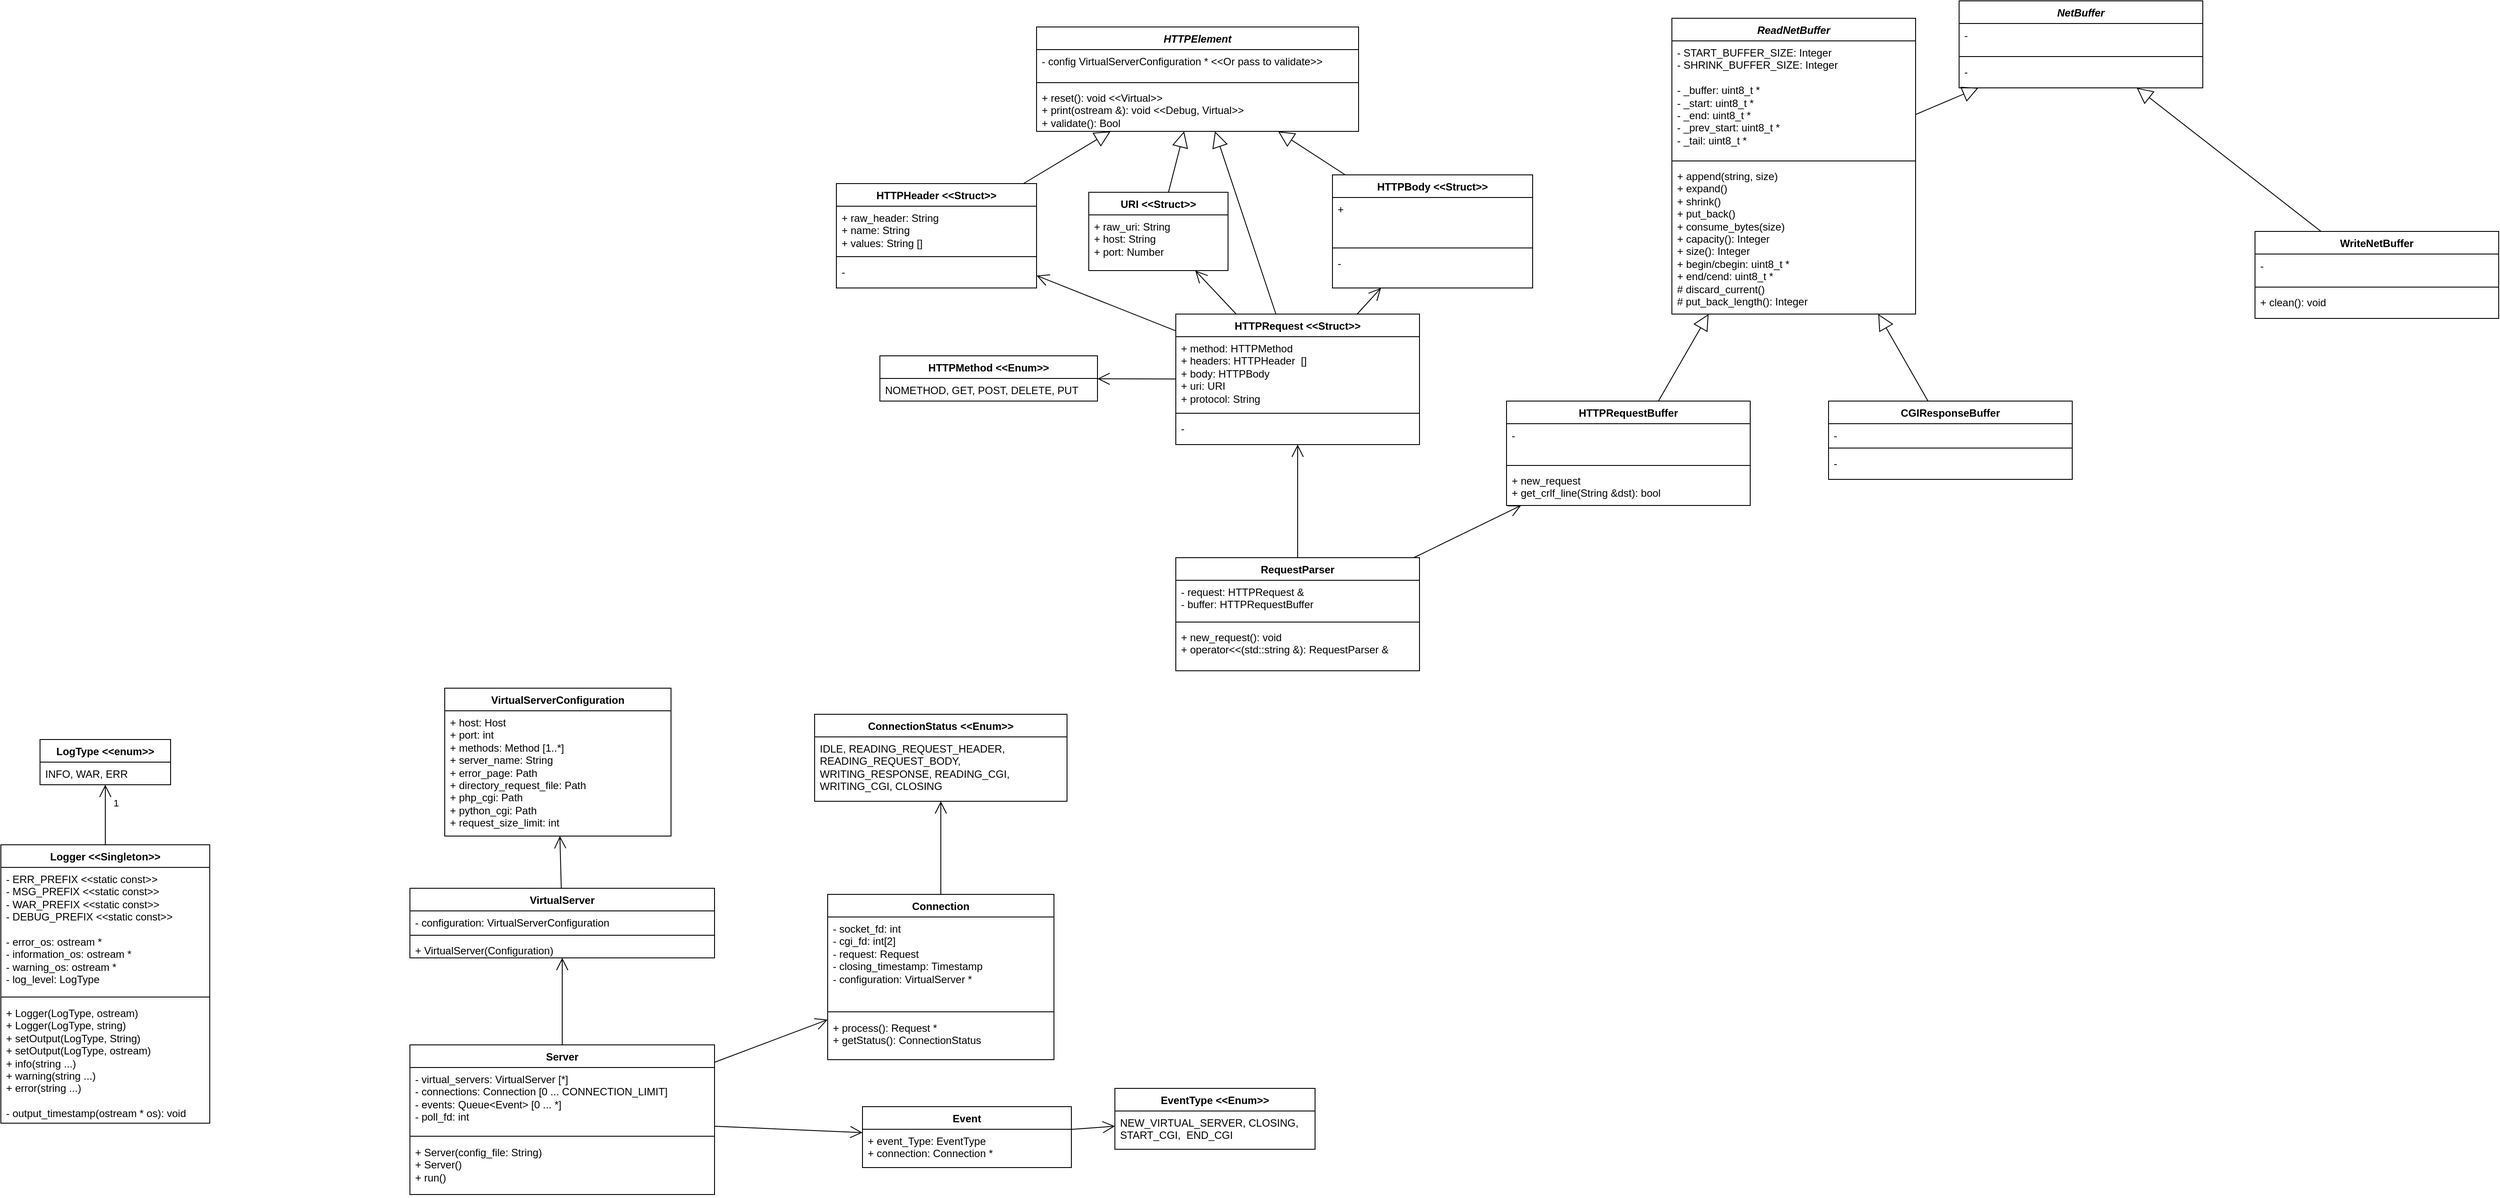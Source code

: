 <mxfile version="27.1.0">
  <diagram name="Página-1" id="tk883FMMthcRZrW7SJB8">
    <mxGraphModel dx="1358" dy="1925" grid="1" gridSize="10" guides="1" tooltips="1" connect="1" arrows="1" fold="1" page="1" pageScale="1" pageWidth="827" pageHeight="1169" math="0" shadow="0">
      <root>
        <mxCell id="0" />
        <mxCell id="1" parent="0" />
        <mxCell id="6wgVJU0eq-c5YWtlfM_m-1" value="Logger &amp;lt;&amp;lt;Singleton&amp;gt;&amp;gt;&lt;div&gt;&amp;nbsp;&lt;/div&gt;" style="swimlane;fontStyle=1;align=center;verticalAlign=top;childLayout=stackLayout;horizontal=1;startSize=26;horizontalStack=0;resizeParent=1;resizeParentMax=0;resizeLast=0;collapsible=1;marginBottom=0;whiteSpace=wrap;html=1;" parent="1" vertex="1">
          <mxGeometry x="190" y="340" width="240" height="320" as="geometry" />
        </mxCell>
        <mxCell id="6wgVJU0eq-c5YWtlfM_m-2" value="&lt;div&gt;- ERR_PREFIX &amp;lt;&amp;lt;static const&amp;gt;&amp;gt;&lt;/div&gt;&lt;div&gt;- MSG_PREFIX &amp;lt;&amp;lt;static const&amp;gt;&amp;gt;&lt;/div&gt;&lt;div&gt;- WAR_PREFIX &amp;lt;&amp;lt;static const&amp;gt;&amp;gt;&lt;/div&gt;&lt;div&gt;- DEBUG_PREFIX &amp;lt;&amp;lt;static const&amp;gt;&amp;gt;&lt;/div&gt;&lt;div&gt;&lt;br&gt;&lt;/div&gt;&lt;div&gt;- error_os: ostream *&lt;/div&gt;&lt;div&gt;- information_os: ostream *&lt;/div&gt;&lt;div&gt;-  warning_os: ostream *&lt;/div&gt;&lt;div&gt;- log_level: LogType&lt;/div&gt;" style="text;strokeColor=none;fillColor=none;align=left;verticalAlign=top;spacingLeft=4;spacingRight=4;overflow=hidden;rotatable=0;points=[[0,0.5],[1,0.5]];portConstraint=eastwest;whiteSpace=wrap;html=1;" parent="6wgVJU0eq-c5YWtlfM_m-1" vertex="1">
          <mxGeometry y="26" width="240" height="144" as="geometry" />
        </mxCell>
        <mxCell id="6wgVJU0eq-c5YWtlfM_m-3" value="" style="line;strokeWidth=1;fillColor=none;align=left;verticalAlign=middle;spacingTop=-1;spacingLeft=3;spacingRight=3;rotatable=0;labelPosition=right;points=[];portConstraint=eastwest;strokeColor=inherit;" parent="6wgVJU0eq-c5YWtlfM_m-1" vertex="1">
          <mxGeometry y="170" width="240" height="10" as="geometry" />
        </mxCell>
        <mxCell id="6wgVJU0eq-c5YWtlfM_m-4" value="&lt;div&gt;&lt;span style=&quot;background-color: transparent; color: light-dark(rgb(0, 0, 0), rgb(255, 255, 255));&quot;&gt;+ Logger(LogType, ostream)&lt;/span&gt;&lt;/div&gt;&lt;div&gt;+ Logger(LogType, string)&lt;/div&gt;&lt;div&gt;+ setOutput(LogType, String)&lt;/div&gt;&lt;div&gt;+ setOutput(LogType, ostream)&lt;/div&gt;&lt;div&gt;+ info(string ...)&lt;/div&gt;&lt;div&gt;&lt;div&gt;+ warning(string ...)&lt;/div&gt;&lt;/div&gt;&lt;div&gt;&lt;div&gt;+ error(string ...)&lt;/div&gt;&lt;/div&gt;&lt;div&gt;&lt;br&gt;&lt;/div&gt;&lt;div&gt;- output_timestamp(ostream * os): void&lt;/div&gt;" style="text;strokeColor=none;fillColor=none;align=left;verticalAlign=top;spacingLeft=4;spacingRight=4;overflow=hidden;rotatable=0;points=[[0,0.5],[1,0.5]];portConstraint=eastwest;whiteSpace=wrap;html=1;" parent="6wgVJU0eq-c5YWtlfM_m-1" vertex="1">
          <mxGeometry y="180" width="240" height="140" as="geometry" />
        </mxCell>
        <mxCell id="6wgVJU0eq-c5YWtlfM_m-7" value="LogType &amp;lt;&amp;lt;enum&amp;gt;&amp;gt;" style="swimlane;fontStyle=1;align=center;verticalAlign=top;childLayout=stackLayout;horizontal=1;startSize=26;horizontalStack=0;resizeParent=1;resizeParentMax=0;resizeLast=0;collapsible=1;marginBottom=0;whiteSpace=wrap;html=1;" parent="1" vertex="1">
          <mxGeometry x="235" y="219" width="150" height="52" as="geometry" />
        </mxCell>
        <mxCell id="6wgVJU0eq-c5YWtlfM_m-8" value="INFO, WAR, ERR" style="text;strokeColor=none;fillColor=none;align=left;verticalAlign=top;spacingLeft=4;spacingRight=4;overflow=hidden;rotatable=0;points=[[0,0.5],[1,0.5]];portConstraint=eastwest;whiteSpace=wrap;html=1;" parent="6wgVJU0eq-c5YWtlfM_m-7" vertex="1">
          <mxGeometry y="26" width="150" height="26" as="geometry" />
        </mxCell>
        <mxCell id="6wgVJU0eq-c5YWtlfM_m-13" value="" style="endArrow=open;endFill=1;endSize=12;html=1;rounded=0;" parent="1" source="6wgVJU0eq-c5YWtlfM_m-1" target="6wgVJU0eq-c5YWtlfM_m-7" edge="1">
          <mxGeometry width="160" relative="1" as="geometry">
            <mxPoint x="243" y="350" as="sourcePoint" />
            <mxPoint x="206" y="262" as="targetPoint" />
          </mxGeometry>
        </mxCell>
        <mxCell id="6wgVJU0eq-c5YWtlfM_m-14" value="1" style="edgeLabel;html=1;align=center;verticalAlign=middle;resizable=0;points=[];" parent="6wgVJU0eq-c5YWtlfM_m-13" vertex="1" connectable="0">
          <mxGeometry x="0.416" y="2" relative="1" as="geometry">
            <mxPoint x="14" y="1" as="offset" />
          </mxGeometry>
        </mxCell>
        <mxCell id="6wgVJU0eq-c5YWtlfM_m-15" value="" style="endArrow=open;endFill=1;endSize=12;html=1;rounded=0;" parent="1" source="6wgVJU0eq-c5YWtlfM_m-17" target="I9XYT82SZLcXuWSCUwmC-47" edge="1">
          <mxGeometry width="160" relative="1" as="geometry">
            <mxPoint x="742" y="480" as="sourcePoint" />
            <mxPoint x="839.571" y="274" as="targetPoint" />
          </mxGeometry>
        </mxCell>
        <mxCell id="6wgVJU0eq-c5YWtlfM_m-17" value="VirtualServer" style="swimlane;fontStyle=1;align=center;verticalAlign=top;childLayout=stackLayout;horizontal=1;startSize=26;horizontalStack=0;resizeParent=1;resizeParentMax=0;resizeLast=0;collapsible=1;marginBottom=0;whiteSpace=wrap;html=1;" parent="1" vertex="1">
          <mxGeometry x="660" y="390" width="350" height="80" as="geometry" />
        </mxCell>
        <mxCell id="6wgVJU0eq-c5YWtlfM_m-18" value="&lt;div&gt;- configuration: VirtualServerConfiguration&lt;/div&gt;&lt;div&gt;&lt;br&gt;&lt;/div&gt;" style="text;strokeColor=none;fillColor=none;align=left;verticalAlign=top;spacingLeft=4;spacingRight=4;overflow=hidden;rotatable=0;points=[[0,0.5],[1,0.5]];portConstraint=eastwest;whiteSpace=wrap;html=1;" parent="6wgVJU0eq-c5YWtlfM_m-17" vertex="1">
          <mxGeometry y="26" width="350" height="24" as="geometry" />
        </mxCell>
        <mxCell id="6wgVJU0eq-c5YWtlfM_m-19" value="" style="line;strokeWidth=1;fillColor=none;align=left;verticalAlign=middle;spacingTop=-1;spacingLeft=3;spacingRight=3;rotatable=0;labelPosition=right;points=[];portConstraint=eastwest;strokeColor=inherit;" parent="6wgVJU0eq-c5YWtlfM_m-17" vertex="1">
          <mxGeometry y="50" width="350" height="8" as="geometry" />
        </mxCell>
        <mxCell id="6wgVJU0eq-c5YWtlfM_m-20" value="+ VirtualServer(Configuration)&lt;div&gt;&lt;br&gt;&lt;/div&gt;" style="text;strokeColor=none;fillColor=none;align=left;verticalAlign=top;spacingLeft=4;spacingRight=4;overflow=hidden;rotatable=0;points=[[0,0.5],[1,0.5]];portConstraint=eastwest;whiteSpace=wrap;html=1;" parent="6wgVJU0eq-c5YWtlfM_m-17" vertex="1">
          <mxGeometry y="58" width="350" height="22" as="geometry" />
        </mxCell>
        <mxCell id="6wgVJU0eq-c5YWtlfM_m-31" value="HTTPHeader &amp;lt;&amp;lt;Struct&amp;gt;&amp;gt;" style="swimlane;fontStyle=1;align=center;verticalAlign=top;childLayout=stackLayout;horizontal=1;startSize=26;horizontalStack=0;resizeParent=1;resizeParentMax=0;resizeLast=0;collapsible=1;marginBottom=0;whiteSpace=wrap;html=1;" parent="1" vertex="1">
          <mxGeometry x="1150" y="-420" width="230" height="120" as="geometry" />
        </mxCell>
        <mxCell id="6wgVJU0eq-c5YWtlfM_m-32" value="&lt;div&gt;+ raw_header: String&lt;/div&gt;&lt;div&gt;+ name: String&lt;/div&gt;&lt;div&gt;+ values: String []&lt;/div&gt;" style="text;strokeColor=none;fillColor=none;align=left;verticalAlign=top;spacingLeft=4;spacingRight=4;overflow=hidden;rotatable=0;points=[[0,0.5],[1,0.5]];portConstraint=eastwest;whiteSpace=wrap;html=1;" parent="6wgVJU0eq-c5YWtlfM_m-31" vertex="1">
          <mxGeometry y="26" width="230" height="54" as="geometry" />
        </mxCell>
        <mxCell id="6wgVJU0eq-c5YWtlfM_m-33" value="" style="line;strokeWidth=1;fillColor=none;align=left;verticalAlign=middle;spacingTop=-1;spacingLeft=3;spacingRight=3;rotatable=0;labelPosition=right;points=[];portConstraint=eastwest;strokeColor=inherit;" parent="6wgVJU0eq-c5YWtlfM_m-31" vertex="1">
          <mxGeometry y="80" width="230" height="8" as="geometry" />
        </mxCell>
        <mxCell id="6wgVJU0eq-c5YWtlfM_m-34" value="-" style="text;strokeColor=none;fillColor=none;align=left;verticalAlign=top;spacingLeft=4;spacingRight=4;overflow=hidden;rotatable=0;points=[[0,0.5],[1,0.5]];portConstraint=eastwest;whiteSpace=wrap;html=1;" parent="6wgVJU0eq-c5YWtlfM_m-31" vertex="1">
          <mxGeometry y="88" width="230" height="32" as="geometry" />
        </mxCell>
        <mxCell id="I9XYT82SZLcXuWSCUwmC-6" value="Connection" style="swimlane;fontStyle=1;align=center;verticalAlign=top;childLayout=stackLayout;horizontal=1;startSize=26;horizontalStack=0;resizeParent=1;resizeParentMax=0;resizeLast=0;collapsible=1;marginBottom=0;whiteSpace=wrap;html=1;" parent="1" vertex="1">
          <mxGeometry x="1140" y="397" width="260" height="190" as="geometry" />
        </mxCell>
        <mxCell id="I9XYT82SZLcXuWSCUwmC-7" value="- socket_fd: int&lt;div&gt;- cgi_fd: int[2]&lt;br&gt;&lt;div&gt;- request: Request&lt;br&gt;&lt;div&gt;&lt;span style=&quot;background-color: transparent; color: light-dark(rgb(0, 0, 0), rgb(255, 255, 255));&quot;&gt;- closing_timestamp: Timestamp&lt;/span&gt;&lt;/div&gt;&lt;/div&gt;&lt;div&gt;- configuration: VirtualServer *&lt;/div&gt;&lt;/div&gt;" style="text;strokeColor=none;fillColor=none;align=left;verticalAlign=top;spacingLeft=4;spacingRight=4;overflow=hidden;rotatable=0;points=[[0,0.5],[1,0.5]];portConstraint=eastwest;whiteSpace=wrap;html=1;" parent="I9XYT82SZLcXuWSCUwmC-6" vertex="1">
          <mxGeometry y="26" width="260" height="104" as="geometry" />
        </mxCell>
        <mxCell id="I9XYT82SZLcXuWSCUwmC-8" value="" style="line;strokeWidth=1;fillColor=none;align=left;verticalAlign=middle;spacingTop=-1;spacingLeft=3;spacingRight=3;rotatable=0;labelPosition=right;points=[];portConstraint=eastwest;strokeColor=inherit;" parent="I9XYT82SZLcXuWSCUwmC-6" vertex="1">
          <mxGeometry y="130" width="260" height="10" as="geometry" />
        </mxCell>
        <mxCell id="I9XYT82SZLcXuWSCUwmC-9" value="+ process(): Request *&lt;div&gt;+ getStatus(): ConnectionStatus&lt;/div&gt;" style="text;strokeColor=none;fillColor=none;align=left;verticalAlign=top;spacingLeft=4;spacingRight=4;overflow=hidden;rotatable=0;points=[[0,0.5],[1,0.5]];portConstraint=eastwest;whiteSpace=wrap;html=1;" parent="I9XYT82SZLcXuWSCUwmC-6" vertex="1">
          <mxGeometry y="140" width="260" height="50" as="geometry" />
        </mxCell>
        <mxCell id="I9XYT82SZLcXuWSCUwmC-10" value="ConnectionStatus &amp;lt;&amp;lt;Enum&amp;gt;&amp;gt;" style="swimlane;fontStyle=1;align=center;verticalAlign=top;childLayout=stackLayout;horizontal=1;startSize=26;horizontalStack=0;resizeParent=1;resizeParentMax=0;resizeLast=0;collapsible=1;marginBottom=0;whiteSpace=wrap;html=1;" parent="1" vertex="1">
          <mxGeometry x="1125" y="190" width="290" height="100" as="geometry" />
        </mxCell>
        <mxCell id="I9XYT82SZLcXuWSCUwmC-11" value="IDLE, READING_REQUEST_HEADER, READING_REQUEST_BODY,&amp;nbsp; WRITING_RESPONSE, READING_CGI, WRITING_CGI, CLOSING" style="text;strokeColor=none;fillColor=none;align=left;verticalAlign=top;spacingLeft=4;spacingRight=4;overflow=hidden;rotatable=0;points=[[0,0.5],[1,0.5]];portConstraint=eastwest;whiteSpace=wrap;html=1;" parent="I9XYT82SZLcXuWSCUwmC-10" vertex="1">
          <mxGeometry y="26" width="290" height="74" as="geometry" />
        </mxCell>
        <mxCell id="I9XYT82SZLcXuWSCUwmC-14" value="" style="endArrow=open;endFill=1;endSize=12;html=1;rounded=0;" parent="1" source="I9XYT82SZLcXuWSCUwmC-6" target="I9XYT82SZLcXuWSCUwmC-10" edge="1">
          <mxGeometry width="160" relative="1" as="geometry">
            <mxPoint x="889" y="382" as="sourcePoint" />
            <mxPoint x="930" y="180" as="targetPoint" />
          </mxGeometry>
        </mxCell>
        <mxCell id="I9XYT82SZLcXuWSCUwmC-15" value="" style="endArrow=open;endFill=1;endSize=12;html=1;rounded=0;" parent="1" source="I9XYT82SZLcXuWSCUwmC-40" target="I9XYT82SZLcXuWSCUwmC-6" edge="1">
          <mxGeometry width="160" relative="1" as="geometry">
            <mxPoint x="870" y="412" as="sourcePoint" />
            <mxPoint x="911" y="210" as="targetPoint" />
          </mxGeometry>
        </mxCell>
        <mxCell id="I9XYT82SZLcXuWSCUwmC-18" value="Event" style="swimlane;fontStyle=1;align=center;verticalAlign=top;childLayout=stackLayout;horizontal=1;startSize=26;horizontalStack=0;resizeParent=1;resizeParentMax=0;resizeLast=0;collapsible=1;marginBottom=0;whiteSpace=wrap;html=1;" parent="1" vertex="1">
          <mxGeometry x="1180" y="641" width="240" height="70" as="geometry" />
        </mxCell>
        <mxCell id="I9XYT82SZLcXuWSCUwmC-19" value="+ event_Type: EventType&lt;div&gt;&lt;span style=&quot;background-color: transparent; color: light-dark(rgb(0, 0, 0), rgb(255, 255, 255));&quot;&gt;+ connection: Connection *&lt;/span&gt;&lt;/div&gt;&lt;div&gt;&lt;br&gt;&lt;/div&gt;" style="text;strokeColor=none;fillColor=none;align=left;verticalAlign=top;spacingLeft=4;spacingRight=4;overflow=hidden;rotatable=0;points=[[0,0.5],[1,0.5]];portConstraint=eastwest;whiteSpace=wrap;html=1;" parent="I9XYT82SZLcXuWSCUwmC-18" vertex="1">
          <mxGeometry y="26" width="240" height="44" as="geometry" />
        </mxCell>
        <mxCell id="I9XYT82SZLcXuWSCUwmC-22" value="EventType &amp;lt;&amp;lt;Enum&amp;gt;&amp;gt;" style="swimlane;fontStyle=1;align=center;verticalAlign=top;childLayout=stackLayout;horizontal=1;startSize=26;horizontalStack=0;resizeParent=1;resizeParentMax=0;resizeLast=0;collapsible=1;marginBottom=0;whiteSpace=wrap;html=1;" parent="1" vertex="1">
          <mxGeometry x="1470" y="620" width="230" height="70" as="geometry" />
        </mxCell>
        <mxCell id="I9XYT82SZLcXuWSCUwmC-23" value="NEW_VIRTUAL_SERVER, CLOSING, START_CGI,&amp;nbsp; END_CGI" style="text;strokeColor=none;fillColor=none;align=left;verticalAlign=top;spacingLeft=4;spacingRight=4;overflow=hidden;rotatable=0;points=[[0,0.5],[1,0.5]];portConstraint=eastwest;whiteSpace=wrap;html=1;" parent="I9XYT82SZLcXuWSCUwmC-22" vertex="1">
          <mxGeometry y="26" width="230" height="44" as="geometry" />
        </mxCell>
        <mxCell id="I9XYT82SZLcXuWSCUwmC-27" value="" style="endArrow=open;endFill=1;endSize=12;html=1;rounded=0;" parent="1" source="I9XYT82SZLcXuWSCUwmC-40" target="I9XYT82SZLcXuWSCUwmC-18" edge="1">
          <mxGeometry width="160" relative="1" as="geometry">
            <mxPoint x="936" y="400" as="sourcePoint" />
            <mxPoint x="1046" y="316" as="targetPoint" />
          </mxGeometry>
        </mxCell>
        <mxCell id="I9XYT82SZLcXuWSCUwmC-28" value="" style="endArrow=open;endFill=1;endSize=12;html=1;rounded=0;" parent="1" source="I9XYT82SZLcXuWSCUwmC-18" target="I9XYT82SZLcXuWSCUwmC-22" edge="1">
          <mxGeometry width="160" relative="1" as="geometry">
            <mxPoint x="1190" y="660" as="sourcePoint" />
            <mxPoint x="1260" y="670" as="targetPoint" />
          </mxGeometry>
        </mxCell>
        <mxCell id="I9XYT82SZLcXuWSCUwmC-40" value="Server" style="swimlane;fontStyle=1;align=center;verticalAlign=top;childLayout=stackLayout;horizontal=1;startSize=26;horizontalStack=0;resizeParent=1;resizeParentMax=0;resizeLast=0;collapsible=1;marginBottom=0;whiteSpace=wrap;html=1;" parent="1" vertex="1">
          <mxGeometry x="660" y="570" width="350" height="172" as="geometry" />
        </mxCell>
        <mxCell id="I9XYT82SZLcXuWSCUwmC-41" value="- virtual_servers: VirtualServer [*]&lt;div&gt;- connections: Connection [0 ... CONNECTION_LIMIT]&lt;/div&gt;&lt;div&gt;&lt;div&gt;&lt;div&gt;&lt;span style=&quot;background-color: transparent; color: light-dark(rgb(0, 0, 0), rgb(255, 255, 255));&quot;&gt;- events: Queue&amp;lt;Event&amp;gt; [0 ... *]&lt;/span&gt;&lt;/div&gt;&lt;/div&gt;&lt;div&gt;&lt;span style=&quot;background-color: transparent; color: light-dark(rgb(0, 0, 0), rgb(255, 255, 255));&quot;&gt;- poll_fd: int&lt;/span&gt;&lt;/div&gt;&lt;/div&gt;" style="text;strokeColor=none;fillColor=none;align=left;verticalAlign=top;spacingLeft=4;spacingRight=4;overflow=hidden;rotatable=0;points=[[0,0.5],[1,0.5]];portConstraint=eastwest;whiteSpace=wrap;html=1;" parent="I9XYT82SZLcXuWSCUwmC-40" vertex="1">
          <mxGeometry y="26" width="350" height="74" as="geometry" />
        </mxCell>
        <mxCell id="I9XYT82SZLcXuWSCUwmC-42" value="" style="line;strokeWidth=1;fillColor=none;align=left;verticalAlign=middle;spacingTop=-1;spacingLeft=3;spacingRight=3;rotatable=0;labelPosition=right;points=[];portConstraint=eastwest;strokeColor=inherit;" parent="I9XYT82SZLcXuWSCUwmC-40" vertex="1">
          <mxGeometry y="100" width="350" height="10" as="geometry" />
        </mxCell>
        <mxCell id="I9XYT82SZLcXuWSCUwmC-43" value="+ Server(config_file: String)&lt;div&gt;&lt;div&gt;+ Server()&lt;/div&gt;&lt;/div&gt;&lt;div&gt;+ run()&lt;/div&gt;" style="text;strokeColor=none;fillColor=none;align=left;verticalAlign=top;spacingLeft=4;spacingRight=4;overflow=hidden;rotatable=0;points=[[0,0.5],[1,0.5]];portConstraint=eastwest;whiteSpace=wrap;html=1;" parent="I9XYT82SZLcXuWSCUwmC-40" vertex="1">
          <mxGeometry y="110" width="350" height="62" as="geometry" />
        </mxCell>
        <mxCell id="I9XYT82SZLcXuWSCUwmC-44" value="" style="endArrow=open;endFill=1;endSize=12;html=1;rounded=0;" parent="1" source="I9XYT82SZLcXuWSCUwmC-40" target="6wgVJU0eq-c5YWtlfM_m-17" edge="1">
          <mxGeometry width="160" relative="1" as="geometry">
            <mxPoint x="942" y="400" as="sourcePoint" />
            <mxPoint x="1053" y="326" as="targetPoint" />
          </mxGeometry>
        </mxCell>
        <mxCell id="I9XYT82SZLcXuWSCUwmC-47" value="VirtualServerConfiguration" style="swimlane;fontStyle=1;align=center;verticalAlign=top;childLayout=stackLayout;horizontal=1;startSize=26;horizontalStack=0;resizeParent=1;resizeParentMax=0;resizeLast=0;collapsible=1;marginBottom=0;whiteSpace=wrap;html=1;" parent="1" vertex="1">
          <mxGeometry x="700" y="160" width="260" height="170" as="geometry" />
        </mxCell>
        <mxCell id="I9XYT82SZLcXuWSCUwmC-48" value="+ host: Host&lt;div&gt;+ port: int&lt;br&gt;&lt;div&gt;+ methods: Method [1..*]&lt;/div&gt;&lt;div&gt;+ server_name: String&lt;/div&gt;&lt;/div&gt;&lt;div&gt;+ error_page: Path&lt;/div&gt;&lt;div&gt;+ directory_request_file: Path&lt;/div&gt;&lt;div&gt;+ php_cgi: Path&lt;/div&gt;&lt;div&gt;+ python_cgi: Path&lt;/div&gt;&lt;div&gt;+ request_size_limit: int&lt;/div&gt;" style="text;strokeColor=none;fillColor=none;align=left;verticalAlign=top;spacingLeft=4;spacingRight=4;overflow=hidden;rotatable=0;points=[[0,0.5],[1,0.5]];portConstraint=eastwest;whiteSpace=wrap;html=1;" parent="I9XYT82SZLcXuWSCUwmC-47" vertex="1">
          <mxGeometry y="26" width="260" height="144" as="geometry" />
        </mxCell>
        <mxCell id="1a8JrGUghkv8qu4YOcdz-1" value="HTTPRequest &amp;lt;&amp;lt;Struct&amp;gt;&amp;gt;" style="swimlane;fontStyle=1;align=center;verticalAlign=top;childLayout=stackLayout;horizontal=1;startSize=26;horizontalStack=0;resizeParent=1;resizeParentMax=0;resizeLast=0;collapsible=1;marginBottom=0;whiteSpace=wrap;html=1;" parent="1" vertex="1">
          <mxGeometry x="1540" y="-270" width="280" height="150" as="geometry" />
        </mxCell>
        <mxCell id="1a8JrGUghkv8qu4YOcdz-2" value="&lt;div&gt;+ method: HTTPMethod&lt;/div&gt;&lt;div&gt;+ headers: HTTPHeader&amp;nbsp; []&lt;/div&gt;&lt;div&gt;+ body: HTTPBody&lt;/div&gt;&lt;div&gt;+ uri: URI&lt;/div&gt;&lt;div&gt;+ protocol: String&lt;/div&gt;" style="text;strokeColor=none;fillColor=none;align=left;verticalAlign=top;spacingLeft=4;spacingRight=4;overflow=hidden;rotatable=0;points=[[0,0.5],[1,0.5]];portConstraint=eastwest;whiteSpace=wrap;html=1;" parent="1a8JrGUghkv8qu4YOcdz-1" vertex="1">
          <mxGeometry y="26" width="280" height="84" as="geometry" />
        </mxCell>
        <mxCell id="1a8JrGUghkv8qu4YOcdz-3" value="" style="line;strokeWidth=1;fillColor=none;align=left;verticalAlign=middle;spacingTop=-1;spacingLeft=3;spacingRight=3;rotatable=0;labelPosition=right;points=[];portConstraint=eastwest;strokeColor=inherit;" parent="1a8JrGUghkv8qu4YOcdz-1" vertex="1">
          <mxGeometry y="110" width="280" height="8" as="geometry" />
        </mxCell>
        <mxCell id="1a8JrGUghkv8qu4YOcdz-4" value="-" style="text;strokeColor=none;fillColor=none;align=left;verticalAlign=top;spacingLeft=4;spacingRight=4;overflow=hidden;rotatable=0;points=[[0,0.5],[1,0.5]];portConstraint=eastwest;whiteSpace=wrap;html=1;" parent="1a8JrGUghkv8qu4YOcdz-1" vertex="1">
          <mxGeometry y="118" width="280" height="32" as="geometry" />
        </mxCell>
        <mxCell id="1a8JrGUghkv8qu4YOcdz-9" value="" style="endArrow=open;endFill=1;endSize=12;html=1;rounded=0;" parent="1" source="1a8JrGUghkv8qu4YOcdz-1" target="6wgVJU0eq-c5YWtlfM_m-31" edge="1">
          <mxGeometry width="160" relative="1" as="geometry">
            <mxPoint x="1440" y="-127" as="sourcePoint" />
            <mxPoint x="1440" y="-234" as="targetPoint" />
          </mxGeometry>
        </mxCell>
        <mxCell id="1a8JrGUghkv8qu4YOcdz-15" value="HTTPMethod &amp;lt;&amp;lt;Enum&amp;gt;&amp;gt;" style="swimlane;fontStyle=1;align=center;verticalAlign=top;childLayout=stackLayout;horizontal=1;startSize=26;horizontalStack=0;resizeParent=1;resizeParentMax=0;resizeLast=0;collapsible=1;marginBottom=0;whiteSpace=wrap;html=1;" parent="1" vertex="1">
          <mxGeometry x="1200" y="-222" width="250" height="52" as="geometry" />
        </mxCell>
        <mxCell id="1a8JrGUghkv8qu4YOcdz-16" value="NOMETHOD, GET, POST, DELETE, PUT" style="text;strokeColor=none;fillColor=none;align=left;verticalAlign=top;spacingLeft=4;spacingRight=4;overflow=hidden;rotatable=0;points=[[0,0.5],[1,0.5]];portConstraint=eastwest;whiteSpace=wrap;html=1;" parent="1a8JrGUghkv8qu4YOcdz-15" vertex="1">
          <mxGeometry y="26" width="250" height="26" as="geometry" />
        </mxCell>
        <mxCell id="1a8JrGUghkv8qu4YOcdz-19" value="" style="endArrow=open;endFill=1;endSize=12;html=1;rounded=0;" parent="1" source="1a8JrGUghkv8qu4YOcdz-1" target="1a8JrGUghkv8qu4YOcdz-15" edge="1">
          <mxGeometry width="160" relative="1" as="geometry">
            <mxPoint x="1890" y="-394" as="sourcePoint" />
            <mxPoint x="1890" y="-444" as="targetPoint" />
          </mxGeometry>
        </mxCell>
        <mxCell id="1a8JrGUghkv8qu4YOcdz-20" value="URI &amp;lt;&amp;lt;Struct&amp;gt;&amp;gt;" style="swimlane;fontStyle=1;align=center;verticalAlign=top;childLayout=stackLayout;horizontal=1;startSize=26;horizontalStack=0;resizeParent=1;resizeParentMax=0;resizeLast=0;collapsible=1;marginBottom=0;whiteSpace=wrap;html=1;" parent="1" vertex="1">
          <mxGeometry x="1440" y="-410" width="160" height="90" as="geometry" />
        </mxCell>
        <mxCell id="1a8JrGUghkv8qu4YOcdz-21" value="&lt;div&gt;+ raw_uri: String&lt;/div&gt;&lt;div&gt;+ host: String&lt;/div&gt;&lt;div&gt;+ port: Number&lt;/div&gt;" style="text;strokeColor=none;fillColor=none;align=left;verticalAlign=top;spacingLeft=4;spacingRight=4;overflow=hidden;rotatable=0;points=[[0,0.5],[1,0.5]];portConstraint=eastwest;whiteSpace=wrap;html=1;" parent="1a8JrGUghkv8qu4YOcdz-20" vertex="1">
          <mxGeometry y="26" width="160" height="64" as="geometry" />
        </mxCell>
        <mxCell id="1a8JrGUghkv8qu4YOcdz-24" value="" style="endArrow=open;endFill=1;endSize=12;html=1;rounded=0;" parent="1" source="1a8JrGUghkv8qu4YOcdz-1" target="1a8JrGUghkv8qu4YOcdz-20" edge="1">
          <mxGeometry width="160" relative="1" as="geometry">
            <mxPoint x="1553" y="-206" as="sourcePoint" />
            <mxPoint x="1400" y="-344" as="targetPoint" />
          </mxGeometry>
        </mxCell>
        <mxCell id="1a8JrGUghkv8qu4YOcdz-25" value="RequestParser" style="swimlane;fontStyle=1;align=center;verticalAlign=top;childLayout=stackLayout;horizontal=1;startSize=26;horizontalStack=0;resizeParent=1;resizeParentMax=0;resizeLast=0;collapsible=1;marginBottom=0;whiteSpace=wrap;html=1;" parent="1" vertex="1">
          <mxGeometry x="1540" y="10" width="280" height="130" as="geometry" />
        </mxCell>
        <mxCell id="1a8JrGUghkv8qu4YOcdz-26" value="&lt;div&gt;- request: HTTPRequest &amp;amp;&lt;/div&gt;&lt;div&gt;- buffer: HTTPRequestBuffer&lt;/div&gt;&lt;div&gt;&lt;br&gt;&lt;/div&gt;" style="text;strokeColor=none;fillColor=none;align=left;verticalAlign=top;spacingLeft=4;spacingRight=4;overflow=hidden;rotatable=0;points=[[0,0.5],[1,0.5]];portConstraint=eastwest;whiteSpace=wrap;html=1;" parent="1a8JrGUghkv8qu4YOcdz-25" vertex="1">
          <mxGeometry y="26" width="280" height="44" as="geometry" />
        </mxCell>
        <mxCell id="1a8JrGUghkv8qu4YOcdz-27" value="" style="line;strokeWidth=1;fillColor=none;align=left;verticalAlign=middle;spacingTop=-1;spacingLeft=3;spacingRight=3;rotatable=0;labelPosition=right;points=[];portConstraint=eastwest;strokeColor=inherit;" parent="1a8JrGUghkv8qu4YOcdz-25" vertex="1">
          <mxGeometry y="70" width="280" height="8" as="geometry" />
        </mxCell>
        <mxCell id="1a8JrGUghkv8qu4YOcdz-28" value="&lt;div&gt;+ new_request(): void &lt;br&gt;&lt;/div&gt;&lt;div&gt;+ operator&amp;lt;&amp;lt;(std::string &amp;amp;): RequestParser &amp;amp;&lt;/div&gt;&lt;div&gt;&lt;br&gt;&lt;/div&gt;" style="text;strokeColor=none;fillColor=none;align=left;verticalAlign=top;spacingLeft=4;spacingRight=4;overflow=hidden;rotatable=0;points=[[0,0.5],[1,0.5]];portConstraint=eastwest;whiteSpace=wrap;html=1;" parent="1a8JrGUghkv8qu4YOcdz-25" vertex="1">
          <mxGeometry y="78" width="280" height="52" as="geometry" />
        </mxCell>
        <mxCell id="1a8JrGUghkv8qu4YOcdz-29" value="" style="endArrow=open;endFill=1;endSize=12;html=1;rounded=0;" parent="1" source="1a8JrGUghkv8qu4YOcdz-25" target="1a8JrGUghkv8qu4YOcdz-1" edge="1">
          <mxGeometry width="160" relative="1" as="geometry">
            <mxPoint x="1869.996" y="-40" as="sourcePoint" />
            <mxPoint x="1957.7" y="-200" as="targetPoint" />
          </mxGeometry>
        </mxCell>
        <mxCell id="1a8JrGUghkv8qu4YOcdz-32" value="&lt;i&gt;ReadNetBuffer&lt;/i&gt;&lt;div&gt;&lt;br&gt;&lt;/div&gt;" style="swimlane;fontStyle=1;align=center;verticalAlign=top;childLayout=stackLayout;horizontal=1;startSize=26;horizontalStack=0;resizeParent=1;resizeParentMax=0;resizeLast=0;collapsible=1;marginBottom=0;whiteSpace=wrap;html=1;" parent="1" vertex="1">
          <mxGeometry x="2110" y="-610" width="280" height="340" as="geometry" />
        </mxCell>
        <mxCell id="1a8JrGUghkv8qu4YOcdz-33" value="&lt;div&gt;- START_BUFFER_SIZE: Integer&lt;/div&gt;&lt;div&gt;- SHRINK_BUFFER_SIZE: Integer&lt;/div&gt;&lt;div&gt;&lt;span style=&quot;background-color: transparent; color: light-dark(rgb(0, 0, 0), rgb(255, 255, 255));&quot;&gt;&lt;br&gt;&lt;/span&gt;&lt;/div&gt;&lt;div&gt;&lt;span style=&quot;background-color: transparent; color: light-dark(rgb(0, 0, 0), rgb(255, 255, 255));&quot;&gt;- _buffer: uint8_t *&lt;/span&gt;&lt;/div&gt;&lt;div&gt;&lt;span style=&quot;background-color: transparent; color: light-dark(rgb(0, 0, 0), rgb(255, 255, 255));&quot;&gt;- _start: uint8_t *&lt;/span&gt;&lt;/div&gt;&lt;div&gt;&lt;span style=&quot;background-color: transparent; color: light-dark(rgb(0, 0, 0), rgb(255, 255, 255));&quot;&gt;- _end: uint8_t *&lt;/span&gt;&lt;/div&gt;&lt;div&gt;&lt;span style=&quot;background-color: transparent; color: light-dark(rgb(0, 0, 0), rgb(255, 255, 255));&quot;&gt;- _prev_start: uint8_t *&lt;/span&gt;&lt;/div&gt;&lt;div&gt;&lt;span style=&quot;background-color: transparent; color: light-dark(rgb(0, 0, 0), rgb(255, 255, 255));&quot;&gt;- _tail: uint8_t *&lt;/span&gt;&lt;/div&gt;" style="text;strokeColor=none;fillColor=none;align=left;verticalAlign=top;spacingLeft=4;spacingRight=4;overflow=hidden;rotatable=0;points=[[0,0.5],[1,0.5]];portConstraint=eastwest;whiteSpace=wrap;html=1;" parent="1a8JrGUghkv8qu4YOcdz-32" vertex="1">
          <mxGeometry y="26" width="280" height="134" as="geometry" />
        </mxCell>
        <mxCell id="1a8JrGUghkv8qu4YOcdz-34" value="" style="line;strokeWidth=1;fillColor=none;align=left;verticalAlign=middle;spacingTop=-1;spacingLeft=3;spacingRight=3;rotatable=0;labelPosition=right;points=[];portConstraint=eastwest;strokeColor=inherit;" parent="1a8JrGUghkv8qu4YOcdz-32" vertex="1">
          <mxGeometry y="160" width="280" height="8" as="geometry" />
        </mxCell>
        <mxCell id="1a8JrGUghkv8qu4YOcdz-35" value="&lt;div&gt;+ append(string, size)&lt;/div&gt;&lt;div&gt;+ expand()&lt;/div&gt;&lt;div&gt;+ shrink()&lt;/div&gt;&lt;div&gt;+ put_back()&lt;/div&gt;&lt;div&gt;+ consume_bytes(size)&lt;/div&gt;&lt;div&gt;+ capacity(): Integer&lt;/div&gt;&lt;div&gt;+ size(): Integer&lt;/div&gt;&lt;div&gt;+ begin/cbegin: uint8_t *&lt;/div&gt;&lt;div&gt;+ end/cend: uint8_t *&lt;/div&gt;&lt;div&gt;# discard_current()&lt;/div&gt;&lt;div&gt;# put_back_length(): Integer&lt;/div&gt;&lt;div&gt;&lt;br&gt;&lt;/div&gt;" style="text;strokeColor=none;fillColor=none;align=left;verticalAlign=top;spacingLeft=4;spacingRight=4;overflow=hidden;rotatable=0;points=[[0,0.5],[1,0.5]];portConstraint=eastwest;whiteSpace=wrap;html=1;" parent="1a8JrGUghkv8qu4YOcdz-32" vertex="1">
          <mxGeometry y="168" width="280" height="172" as="geometry" />
        </mxCell>
        <mxCell id="1a8JrGUghkv8qu4YOcdz-36" value="" style="endArrow=open;endFill=1;endSize=12;html=1;rounded=0;" parent="1" source="1a8JrGUghkv8qu4YOcdz-25" target="MRHkmh8299stdfIDuQO7-5" edge="1">
          <mxGeometry width="160" relative="1" as="geometry">
            <mxPoint x="2106" y="84" as="sourcePoint" />
            <mxPoint x="1970" y="-110" as="targetPoint" />
          </mxGeometry>
        </mxCell>
        <mxCell id="1a8JrGUghkv8qu4YOcdz-37" value="&lt;div&gt;&lt;i&gt;NetBuffer&lt;/i&gt;&lt;/div&gt;" style="swimlane;fontStyle=1;align=center;verticalAlign=top;childLayout=stackLayout;horizontal=1;startSize=26;horizontalStack=0;resizeParent=1;resizeParentMax=0;resizeLast=0;collapsible=1;marginBottom=0;whiteSpace=wrap;html=1;" parent="1" vertex="1">
          <mxGeometry x="2440" y="-630" width="280" height="100" as="geometry">
            <mxRectangle x="2440" y="-630" width="90" height="30" as="alternateBounds" />
          </mxGeometry>
        </mxCell>
        <mxCell id="1a8JrGUghkv8qu4YOcdz-38" value="-" style="text;strokeColor=none;fillColor=none;align=left;verticalAlign=top;spacingLeft=4;spacingRight=4;overflow=hidden;rotatable=0;points=[[0,0.5],[1,0.5]];portConstraint=eastwest;whiteSpace=wrap;html=1;" parent="1a8JrGUghkv8qu4YOcdz-37" vertex="1">
          <mxGeometry y="26" width="280" height="34" as="geometry" />
        </mxCell>
        <mxCell id="1a8JrGUghkv8qu4YOcdz-39" value="" style="line;strokeWidth=1;fillColor=none;align=left;verticalAlign=middle;spacingTop=-1;spacingLeft=3;spacingRight=3;rotatable=0;labelPosition=right;points=[];portConstraint=eastwest;strokeColor=inherit;" parent="1a8JrGUghkv8qu4YOcdz-37" vertex="1">
          <mxGeometry y="60" width="280" height="8" as="geometry" />
        </mxCell>
        <mxCell id="1a8JrGUghkv8qu4YOcdz-40" value="-" style="text;strokeColor=none;fillColor=none;align=left;verticalAlign=top;spacingLeft=4;spacingRight=4;overflow=hidden;rotatable=0;points=[[0,0.5],[1,0.5]];portConstraint=eastwest;whiteSpace=wrap;html=1;" parent="1a8JrGUghkv8qu4YOcdz-37" vertex="1">
          <mxGeometry y="68" width="280" height="32" as="geometry" />
        </mxCell>
        <mxCell id="1a8JrGUghkv8qu4YOcdz-41" value="" style="endArrow=block;endSize=16;endFill=0;html=1;rounded=0;" parent="1" source="1a8JrGUghkv8qu4YOcdz-32" target="1a8JrGUghkv8qu4YOcdz-37" edge="1">
          <mxGeometry width="160" relative="1" as="geometry">
            <mxPoint x="2190" y="-40" as="sourcePoint" />
            <mxPoint x="2350" y="-40" as="targetPoint" />
          </mxGeometry>
        </mxCell>
        <mxCell id="1a8JrGUghkv8qu4YOcdz-42" value="WriteNetBuffer" style="swimlane;fontStyle=1;align=center;verticalAlign=top;childLayout=stackLayout;horizontal=1;startSize=26;horizontalStack=0;resizeParent=1;resizeParentMax=0;resizeLast=0;collapsible=1;marginBottom=0;whiteSpace=wrap;html=1;" parent="1" vertex="1">
          <mxGeometry x="2780" y="-365" width="280" height="100" as="geometry" />
        </mxCell>
        <mxCell id="1a8JrGUghkv8qu4YOcdz-43" value="&lt;div&gt;-&lt;/div&gt;" style="text;strokeColor=none;fillColor=none;align=left;verticalAlign=top;spacingLeft=4;spacingRight=4;overflow=hidden;rotatable=0;points=[[0,0.5],[1,0.5]];portConstraint=eastwest;whiteSpace=wrap;html=1;" parent="1a8JrGUghkv8qu4YOcdz-42" vertex="1">
          <mxGeometry y="26" width="280" height="34" as="geometry" />
        </mxCell>
        <mxCell id="1a8JrGUghkv8qu4YOcdz-44" value="" style="line;strokeWidth=1;fillColor=none;align=left;verticalAlign=middle;spacingTop=-1;spacingLeft=3;spacingRight=3;rotatable=0;labelPosition=right;points=[];portConstraint=eastwest;strokeColor=inherit;" parent="1a8JrGUghkv8qu4YOcdz-42" vertex="1">
          <mxGeometry y="60" width="280" height="8" as="geometry" />
        </mxCell>
        <mxCell id="1a8JrGUghkv8qu4YOcdz-45" value="+ clean(): void" style="text;strokeColor=none;fillColor=none;align=left;verticalAlign=top;spacingLeft=4;spacingRight=4;overflow=hidden;rotatable=0;points=[[0,0.5],[1,0.5]];portConstraint=eastwest;whiteSpace=wrap;html=1;" parent="1a8JrGUghkv8qu4YOcdz-42" vertex="1">
          <mxGeometry y="68" width="280" height="32" as="geometry" />
        </mxCell>
        <mxCell id="1a8JrGUghkv8qu4YOcdz-47" value="" style="endArrow=block;endSize=16;endFill=0;html=1;rounded=0;" parent="1" source="1a8JrGUghkv8qu4YOcdz-42" target="1a8JrGUghkv8qu4YOcdz-37" edge="1">
          <mxGeometry width="160" relative="1" as="geometry">
            <mxPoint x="2410" y="-118" as="sourcePoint" />
            <mxPoint x="2490" y="-160" as="targetPoint" />
          </mxGeometry>
        </mxCell>
        <mxCell id="MRHkmh8299stdfIDuQO7-1" value="CGIResponseBuffer" style="swimlane;fontStyle=1;align=center;verticalAlign=top;childLayout=stackLayout;horizontal=1;startSize=26;horizontalStack=0;resizeParent=1;resizeParentMax=0;resizeLast=0;collapsible=1;marginBottom=0;whiteSpace=wrap;html=1;" parent="1" vertex="1">
          <mxGeometry x="2290" y="-170" width="280" height="90" as="geometry" />
        </mxCell>
        <mxCell id="MRHkmh8299stdfIDuQO7-2" value="&lt;div&gt;-&lt;/div&gt;" style="text;strokeColor=none;fillColor=none;align=left;verticalAlign=top;spacingLeft=4;spacingRight=4;overflow=hidden;rotatable=0;points=[[0,0.5],[1,0.5]];portConstraint=eastwest;whiteSpace=wrap;html=1;" parent="MRHkmh8299stdfIDuQO7-1" vertex="1">
          <mxGeometry y="26" width="280" height="24" as="geometry" />
        </mxCell>
        <mxCell id="MRHkmh8299stdfIDuQO7-3" value="" style="line;strokeWidth=1;fillColor=none;align=left;verticalAlign=middle;spacingTop=-1;spacingLeft=3;spacingRight=3;rotatable=0;labelPosition=right;points=[];portConstraint=eastwest;strokeColor=inherit;" parent="MRHkmh8299stdfIDuQO7-1" vertex="1">
          <mxGeometry y="50" width="280" height="8" as="geometry" />
        </mxCell>
        <mxCell id="MRHkmh8299stdfIDuQO7-4" value="-" style="text;strokeColor=none;fillColor=none;align=left;verticalAlign=top;spacingLeft=4;spacingRight=4;overflow=hidden;rotatable=0;points=[[0,0.5],[1,0.5]];portConstraint=eastwest;whiteSpace=wrap;html=1;" parent="MRHkmh8299stdfIDuQO7-1" vertex="1">
          <mxGeometry y="58" width="280" height="32" as="geometry" />
        </mxCell>
        <mxCell id="MRHkmh8299stdfIDuQO7-5" value="&lt;div&gt;HTTPRequestBuffer&lt;/div&gt;&lt;div&gt;&lt;br&gt;&lt;/div&gt;" style="swimlane;fontStyle=1;align=center;verticalAlign=top;childLayout=stackLayout;horizontal=1;startSize=26;horizontalStack=0;resizeParent=1;resizeParentMax=0;resizeLast=0;collapsible=1;marginBottom=0;whiteSpace=wrap;html=1;" parent="1" vertex="1">
          <mxGeometry x="1920" y="-170" width="280" height="120" as="geometry" />
        </mxCell>
        <mxCell id="MRHkmh8299stdfIDuQO7-6" value="-&lt;div&gt;&lt;br&gt;&lt;/div&gt;" style="text;strokeColor=none;fillColor=none;align=left;verticalAlign=top;spacingLeft=4;spacingRight=4;overflow=hidden;rotatable=0;points=[[0,0.5],[1,0.5]];portConstraint=eastwest;whiteSpace=wrap;html=1;" parent="MRHkmh8299stdfIDuQO7-5" vertex="1">
          <mxGeometry y="26" width="280" height="44" as="geometry" />
        </mxCell>
        <mxCell id="MRHkmh8299stdfIDuQO7-7" value="" style="line;strokeWidth=1;fillColor=none;align=left;verticalAlign=middle;spacingTop=-1;spacingLeft=3;spacingRight=3;rotatable=0;labelPosition=right;points=[];portConstraint=eastwest;strokeColor=inherit;" parent="MRHkmh8299stdfIDuQO7-5" vertex="1">
          <mxGeometry y="70" width="280" height="8" as="geometry" />
        </mxCell>
        <mxCell id="MRHkmh8299stdfIDuQO7-8" value="&lt;div&gt;+ new_request&lt;/div&gt;&lt;div&gt;+ get_crlf_line(String &amp;amp;dst): bool&lt;/div&gt;" style="text;strokeColor=none;fillColor=none;align=left;verticalAlign=top;spacingLeft=4;spacingRight=4;overflow=hidden;rotatable=0;points=[[0,0.5],[1,0.5]];portConstraint=eastwest;whiteSpace=wrap;html=1;" parent="MRHkmh8299stdfIDuQO7-5" vertex="1">
          <mxGeometry y="78" width="280" height="42" as="geometry" />
        </mxCell>
        <mxCell id="MRHkmh8299stdfIDuQO7-10" value="" style="endArrow=block;endSize=16;endFill=0;html=1;rounded=0;" parent="1" source="MRHkmh8299stdfIDuQO7-5" target="1a8JrGUghkv8qu4YOcdz-32" edge="1">
          <mxGeometry width="160" relative="1" as="geometry">
            <mxPoint x="2230" y="-60" as="sourcePoint" />
            <mxPoint x="2478" y="-250" as="targetPoint" />
          </mxGeometry>
        </mxCell>
        <mxCell id="MRHkmh8299stdfIDuQO7-11" value="" style="endArrow=block;endSize=16;endFill=0;html=1;rounded=0;" parent="1" source="MRHkmh8299stdfIDuQO7-1" target="1a8JrGUghkv8qu4YOcdz-32" edge="1">
          <mxGeometry width="160" relative="1" as="geometry">
            <mxPoint x="2270" y="-50" as="sourcePoint" />
            <mxPoint x="2278" y="-80" as="targetPoint" />
          </mxGeometry>
        </mxCell>
        <mxCell id="FcTIGHXHcNx-jRWacmQ_-1" value="&lt;i&gt;HTTPElement&lt;/i&gt; " style="swimlane;fontStyle=1;align=center;verticalAlign=top;childLayout=stackLayout;horizontal=1;startSize=26;horizontalStack=0;resizeParent=1;resizeParentMax=0;resizeLast=0;collapsible=1;marginBottom=0;whiteSpace=wrap;html=1;" vertex="1" parent="1">
          <mxGeometry x="1380" y="-600" width="370" height="120" as="geometry" />
        </mxCell>
        <mxCell id="FcTIGHXHcNx-jRWacmQ_-2" value="- config VirtualServerConfiguration * &amp;lt;&amp;lt;Or pass to validate&amp;gt;&amp;gt;" style="text;strokeColor=none;fillColor=none;align=left;verticalAlign=top;spacingLeft=4;spacingRight=4;overflow=hidden;rotatable=0;points=[[0,0.5],[1,0.5]];portConstraint=eastwest;whiteSpace=wrap;html=1;" vertex="1" parent="FcTIGHXHcNx-jRWacmQ_-1">
          <mxGeometry y="26" width="370" height="34" as="geometry" />
        </mxCell>
        <mxCell id="FcTIGHXHcNx-jRWacmQ_-3" value="" style="line;strokeWidth=1;fillColor=none;align=left;verticalAlign=middle;spacingTop=-1;spacingLeft=3;spacingRight=3;rotatable=0;labelPosition=right;points=[];portConstraint=eastwest;strokeColor=inherit;" vertex="1" parent="FcTIGHXHcNx-jRWacmQ_-1">
          <mxGeometry y="60" width="370" height="8" as="geometry" />
        </mxCell>
        <mxCell id="FcTIGHXHcNx-jRWacmQ_-4" value="&lt;div&gt;+ reset(): void &amp;lt;&amp;lt;Virtual&amp;gt;&amp;gt;&lt;div&gt;+ print(ostream &amp;amp;): void &amp;lt;&amp;lt;Debug, Virtual&amp;gt;&amp;gt;&lt;/div&gt;&lt;/div&gt;&lt;div&gt;+ validate(): Bool&lt;/div&gt;" style="text;strokeColor=none;fillColor=none;align=left;verticalAlign=top;spacingLeft=4;spacingRight=4;overflow=hidden;rotatable=0;points=[[0,0.5],[1,0.5]];portConstraint=eastwest;whiteSpace=wrap;html=1;" vertex="1" parent="FcTIGHXHcNx-jRWacmQ_-1">
          <mxGeometry y="68" width="370" height="52" as="geometry" />
        </mxCell>
        <mxCell id="FcTIGHXHcNx-jRWacmQ_-5" value="" style="endArrow=block;endSize=16;endFill=0;html=1;rounded=0;" edge="1" parent="1" source="6wgVJU0eq-c5YWtlfM_m-31" target="FcTIGHXHcNx-jRWacmQ_-1">
          <mxGeometry width="160" relative="1" as="geometry">
            <mxPoint x="1930" y="-565" as="sourcePoint" />
            <mxPoint x="2088" y="-690" as="targetPoint" />
          </mxGeometry>
        </mxCell>
        <mxCell id="FcTIGHXHcNx-jRWacmQ_-6" value="" style="endArrow=block;endSize=16;endFill=0;html=1;rounded=0;" edge="1" parent="1" source="1a8JrGUghkv8qu4YOcdz-20" target="FcTIGHXHcNx-jRWacmQ_-1">
          <mxGeometry width="160" relative="1" as="geometry">
            <mxPoint x="1670" y="-395" as="sourcePoint" />
            <mxPoint x="1828" y="-520" as="targetPoint" />
          </mxGeometry>
        </mxCell>
        <mxCell id="FcTIGHXHcNx-jRWacmQ_-7" value="" style="endArrow=block;endSize=16;endFill=0;html=1;rounded=0;" edge="1" parent="1" source="1a8JrGUghkv8qu4YOcdz-1" target="FcTIGHXHcNx-jRWacmQ_-1">
          <mxGeometry width="160" relative="1" as="geometry">
            <mxPoint x="1970" y="-555" as="sourcePoint" />
            <mxPoint x="2128" y="-680" as="targetPoint" />
          </mxGeometry>
        </mxCell>
        <mxCell id="FcTIGHXHcNx-jRWacmQ_-8" value="HTTPBody &amp;lt;&amp;lt;Struct&amp;gt;&amp;gt;" style="swimlane;fontStyle=1;align=center;verticalAlign=top;childLayout=stackLayout;horizontal=1;startSize=26;horizontalStack=0;resizeParent=1;resizeParentMax=0;resizeLast=0;collapsible=1;marginBottom=0;whiteSpace=wrap;html=1;" vertex="1" parent="1">
          <mxGeometry x="1720" y="-430" width="230" height="130" as="geometry" />
        </mxCell>
        <mxCell id="FcTIGHXHcNx-jRWacmQ_-9" value="+" style="text;strokeColor=none;fillColor=none;align=left;verticalAlign=top;spacingLeft=4;spacingRight=4;overflow=hidden;rotatable=0;points=[[0,0.5],[1,0.5]];portConstraint=eastwest;whiteSpace=wrap;html=1;" vertex="1" parent="FcTIGHXHcNx-jRWacmQ_-8">
          <mxGeometry y="26" width="230" height="54" as="geometry" />
        </mxCell>
        <mxCell id="FcTIGHXHcNx-jRWacmQ_-10" value="" style="line;strokeWidth=1;fillColor=none;align=left;verticalAlign=middle;spacingTop=-1;spacingLeft=3;spacingRight=3;rotatable=0;labelPosition=right;points=[];portConstraint=eastwest;strokeColor=inherit;" vertex="1" parent="FcTIGHXHcNx-jRWacmQ_-8">
          <mxGeometry y="80" width="230" height="8" as="geometry" />
        </mxCell>
        <mxCell id="FcTIGHXHcNx-jRWacmQ_-11" value="-" style="text;strokeColor=none;fillColor=none;align=left;verticalAlign=top;spacingLeft=4;spacingRight=4;overflow=hidden;rotatable=0;points=[[0,0.5],[1,0.5]];portConstraint=eastwest;whiteSpace=wrap;html=1;" vertex="1" parent="FcTIGHXHcNx-jRWacmQ_-8">
          <mxGeometry y="88" width="230" height="42" as="geometry" />
        </mxCell>
        <mxCell id="FcTIGHXHcNx-jRWacmQ_-12" value="" style="endArrow=block;endSize=16;endFill=0;html=1;rounded=0;" edge="1" parent="1" source="FcTIGHXHcNx-jRWacmQ_-8" target="FcTIGHXHcNx-jRWacmQ_-1">
          <mxGeometry width="160" relative="1" as="geometry">
            <mxPoint x="1919" y="-460" as="sourcePoint" />
            <mxPoint x="1860" y="-510" as="targetPoint" />
          </mxGeometry>
        </mxCell>
        <mxCell id="FcTIGHXHcNx-jRWacmQ_-13" value="" style="endArrow=open;endFill=1;endSize=12;html=1;rounded=0;" edge="1" parent="1" source="1a8JrGUghkv8qu4YOcdz-1" target="FcTIGHXHcNx-jRWacmQ_-8">
          <mxGeometry width="160" relative="1" as="geometry">
            <mxPoint x="1970" y="-220" as="sourcePoint" />
            <mxPoint x="2017" y="-260" as="targetPoint" />
          </mxGeometry>
        </mxCell>
      </root>
    </mxGraphModel>
  </diagram>
</mxfile>
